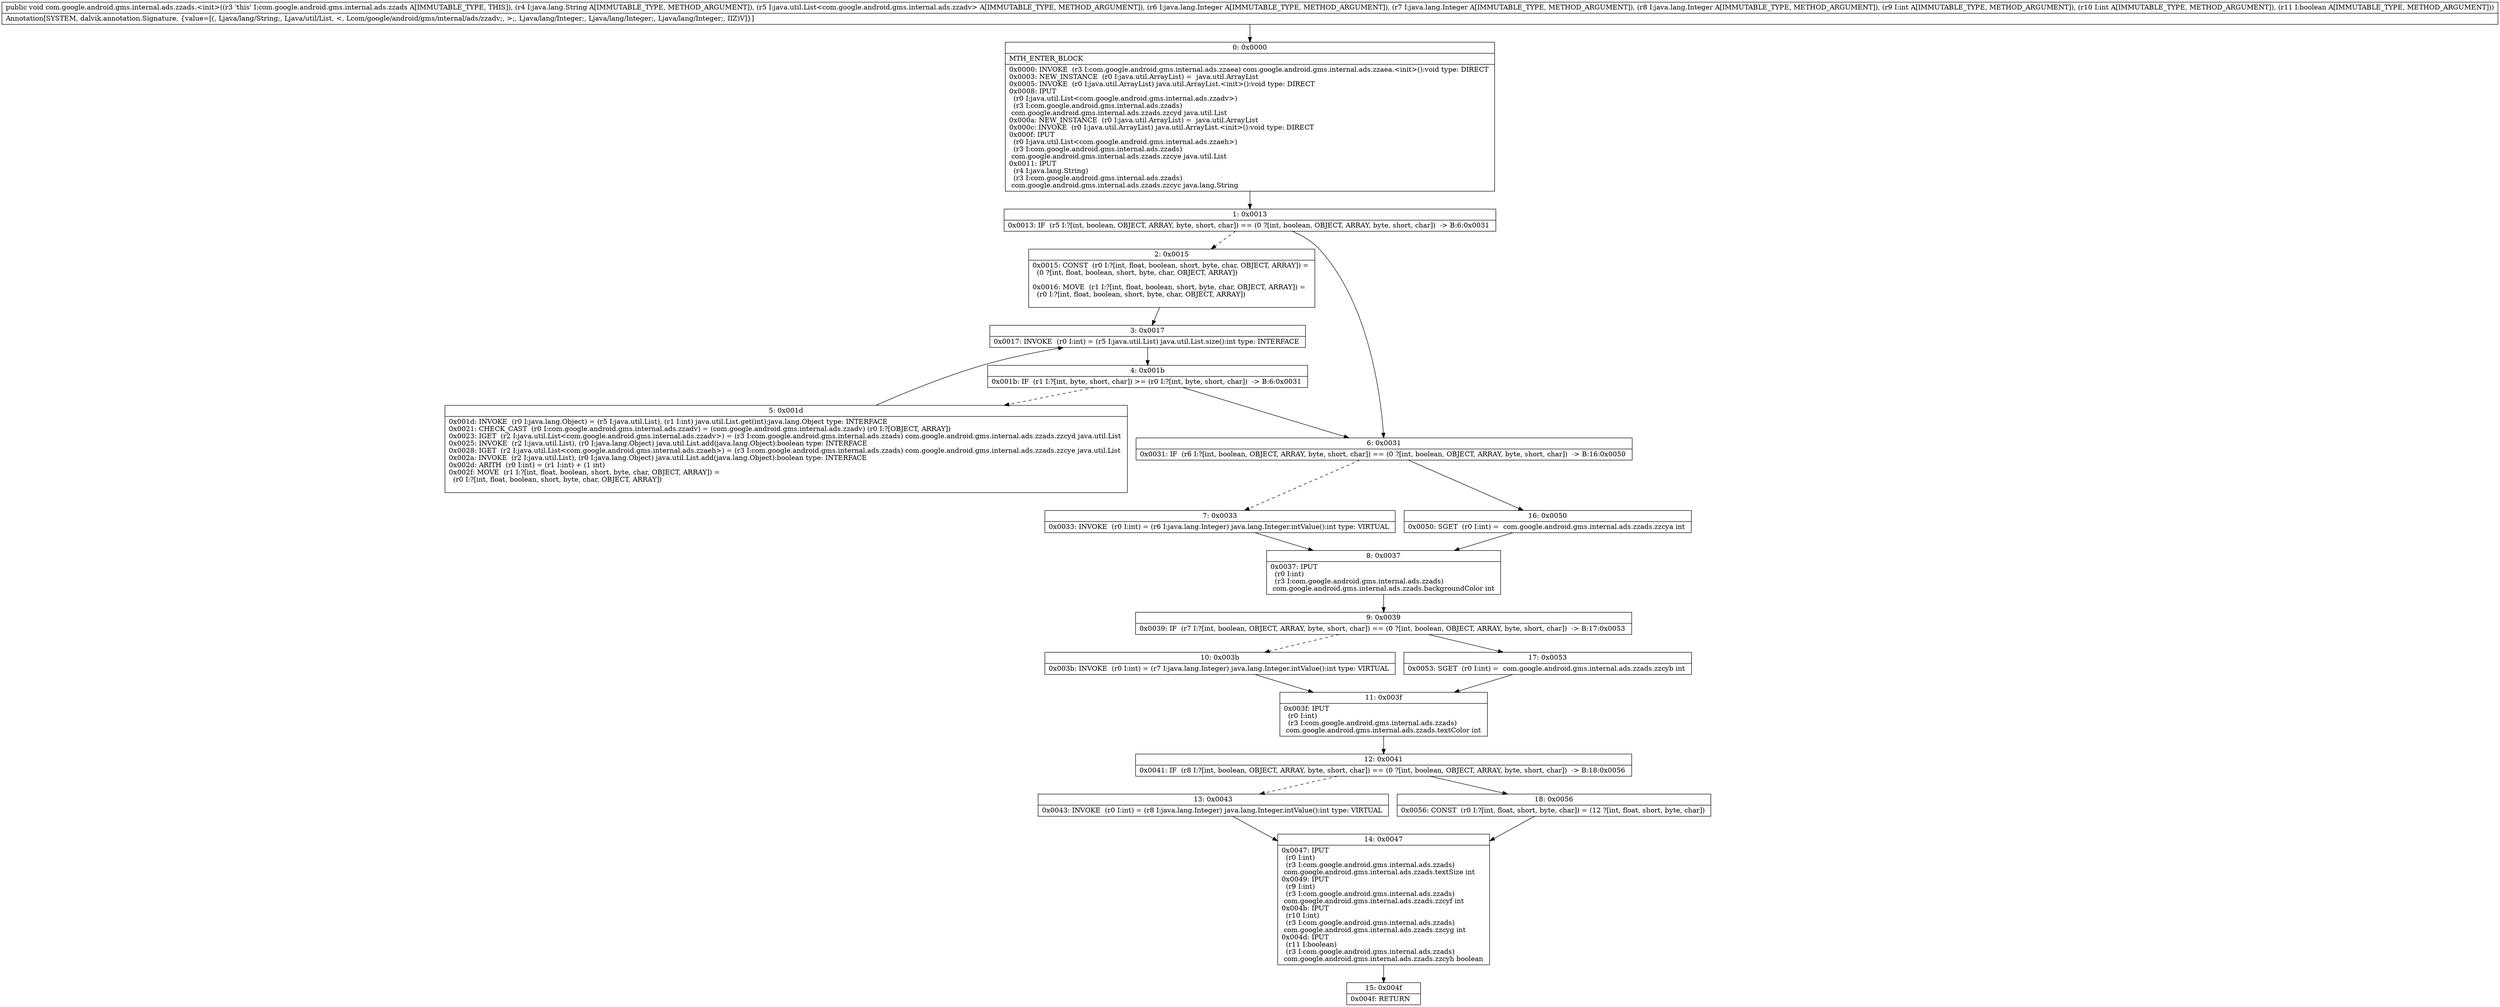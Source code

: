 digraph "CFG forcom.google.android.gms.internal.ads.zzads.\<init\>(Ljava\/lang\/String;Ljava\/util\/List;Ljava\/lang\/Integer;Ljava\/lang\/Integer;Ljava\/lang\/Integer;IIZ)V" {
Node_0 [shape=record,label="{0\:\ 0x0000|MTH_ENTER_BLOCK\l|0x0000: INVOKE  (r3 I:com.google.android.gms.internal.ads.zzaea) com.google.android.gms.internal.ads.zzaea.\<init\>():void type: DIRECT \l0x0003: NEW_INSTANCE  (r0 I:java.util.ArrayList) =  java.util.ArrayList \l0x0005: INVOKE  (r0 I:java.util.ArrayList) java.util.ArrayList.\<init\>():void type: DIRECT \l0x0008: IPUT  \l  (r0 I:java.util.List\<com.google.android.gms.internal.ads.zzadv\>)\l  (r3 I:com.google.android.gms.internal.ads.zzads)\l com.google.android.gms.internal.ads.zzads.zzcyd java.util.List \l0x000a: NEW_INSTANCE  (r0 I:java.util.ArrayList) =  java.util.ArrayList \l0x000c: INVOKE  (r0 I:java.util.ArrayList) java.util.ArrayList.\<init\>():void type: DIRECT \l0x000f: IPUT  \l  (r0 I:java.util.List\<com.google.android.gms.internal.ads.zzaeh\>)\l  (r3 I:com.google.android.gms.internal.ads.zzads)\l com.google.android.gms.internal.ads.zzads.zzcye java.util.List \l0x0011: IPUT  \l  (r4 I:java.lang.String)\l  (r3 I:com.google.android.gms.internal.ads.zzads)\l com.google.android.gms.internal.ads.zzads.zzcyc java.lang.String \l}"];
Node_1 [shape=record,label="{1\:\ 0x0013|0x0013: IF  (r5 I:?[int, boolean, OBJECT, ARRAY, byte, short, char]) == (0 ?[int, boolean, OBJECT, ARRAY, byte, short, char])  \-\> B:6:0x0031 \l}"];
Node_2 [shape=record,label="{2\:\ 0x0015|0x0015: CONST  (r0 I:?[int, float, boolean, short, byte, char, OBJECT, ARRAY]) = \l  (0 ?[int, float, boolean, short, byte, char, OBJECT, ARRAY])\l \l0x0016: MOVE  (r1 I:?[int, float, boolean, short, byte, char, OBJECT, ARRAY]) = \l  (r0 I:?[int, float, boolean, short, byte, char, OBJECT, ARRAY])\l \l}"];
Node_3 [shape=record,label="{3\:\ 0x0017|0x0017: INVOKE  (r0 I:int) = (r5 I:java.util.List) java.util.List.size():int type: INTERFACE \l}"];
Node_4 [shape=record,label="{4\:\ 0x001b|0x001b: IF  (r1 I:?[int, byte, short, char]) \>= (r0 I:?[int, byte, short, char])  \-\> B:6:0x0031 \l}"];
Node_5 [shape=record,label="{5\:\ 0x001d|0x001d: INVOKE  (r0 I:java.lang.Object) = (r5 I:java.util.List), (r1 I:int) java.util.List.get(int):java.lang.Object type: INTERFACE \l0x0021: CHECK_CAST  (r0 I:com.google.android.gms.internal.ads.zzadv) = (com.google.android.gms.internal.ads.zzadv) (r0 I:?[OBJECT, ARRAY]) \l0x0023: IGET  (r2 I:java.util.List\<com.google.android.gms.internal.ads.zzadv\>) = (r3 I:com.google.android.gms.internal.ads.zzads) com.google.android.gms.internal.ads.zzads.zzcyd java.util.List \l0x0025: INVOKE  (r2 I:java.util.List), (r0 I:java.lang.Object) java.util.List.add(java.lang.Object):boolean type: INTERFACE \l0x0028: IGET  (r2 I:java.util.List\<com.google.android.gms.internal.ads.zzaeh\>) = (r3 I:com.google.android.gms.internal.ads.zzads) com.google.android.gms.internal.ads.zzads.zzcye java.util.List \l0x002a: INVOKE  (r2 I:java.util.List), (r0 I:java.lang.Object) java.util.List.add(java.lang.Object):boolean type: INTERFACE \l0x002d: ARITH  (r0 I:int) = (r1 I:int) + (1 int) \l0x002f: MOVE  (r1 I:?[int, float, boolean, short, byte, char, OBJECT, ARRAY]) = \l  (r0 I:?[int, float, boolean, short, byte, char, OBJECT, ARRAY])\l \l}"];
Node_6 [shape=record,label="{6\:\ 0x0031|0x0031: IF  (r6 I:?[int, boolean, OBJECT, ARRAY, byte, short, char]) == (0 ?[int, boolean, OBJECT, ARRAY, byte, short, char])  \-\> B:16:0x0050 \l}"];
Node_7 [shape=record,label="{7\:\ 0x0033|0x0033: INVOKE  (r0 I:int) = (r6 I:java.lang.Integer) java.lang.Integer.intValue():int type: VIRTUAL \l}"];
Node_8 [shape=record,label="{8\:\ 0x0037|0x0037: IPUT  \l  (r0 I:int)\l  (r3 I:com.google.android.gms.internal.ads.zzads)\l com.google.android.gms.internal.ads.zzads.backgroundColor int \l}"];
Node_9 [shape=record,label="{9\:\ 0x0039|0x0039: IF  (r7 I:?[int, boolean, OBJECT, ARRAY, byte, short, char]) == (0 ?[int, boolean, OBJECT, ARRAY, byte, short, char])  \-\> B:17:0x0053 \l}"];
Node_10 [shape=record,label="{10\:\ 0x003b|0x003b: INVOKE  (r0 I:int) = (r7 I:java.lang.Integer) java.lang.Integer.intValue():int type: VIRTUAL \l}"];
Node_11 [shape=record,label="{11\:\ 0x003f|0x003f: IPUT  \l  (r0 I:int)\l  (r3 I:com.google.android.gms.internal.ads.zzads)\l com.google.android.gms.internal.ads.zzads.textColor int \l}"];
Node_12 [shape=record,label="{12\:\ 0x0041|0x0041: IF  (r8 I:?[int, boolean, OBJECT, ARRAY, byte, short, char]) == (0 ?[int, boolean, OBJECT, ARRAY, byte, short, char])  \-\> B:18:0x0056 \l}"];
Node_13 [shape=record,label="{13\:\ 0x0043|0x0043: INVOKE  (r0 I:int) = (r8 I:java.lang.Integer) java.lang.Integer.intValue():int type: VIRTUAL \l}"];
Node_14 [shape=record,label="{14\:\ 0x0047|0x0047: IPUT  \l  (r0 I:int)\l  (r3 I:com.google.android.gms.internal.ads.zzads)\l com.google.android.gms.internal.ads.zzads.textSize int \l0x0049: IPUT  \l  (r9 I:int)\l  (r3 I:com.google.android.gms.internal.ads.zzads)\l com.google.android.gms.internal.ads.zzads.zzcyf int \l0x004b: IPUT  \l  (r10 I:int)\l  (r3 I:com.google.android.gms.internal.ads.zzads)\l com.google.android.gms.internal.ads.zzads.zzcyg int \l0x004d: IPUT  \l  (r11 I:boolean)\l  (r3 I:com.google.android.gms.internal.ads.zzads)\l com.google.android.gms.internal.ads.zzads.zzcyh boolean \l}"];
Node_15 [shape=record,label="{15\:\ 0x004f|0x004f: RETURN   \l}"];
Node_16 [shape=record,label="{16\:\ 0x0050|0x0050: SGET  (r0 I:int) =  com.google.android.gms.internal.ads.zzads.zzcya int \l}"];
Node_17 [shape=record,label="{17\:\ 0x0053|0x0053: SGET  (r0 I:int) =  com.google.android.gms.internal.ads.zzads.zzcyb int \l}"];
Node_18 [shape=record,label="{18\:\ 0x0056|0x0056: CONST  (r0 I:?[int, float, short, byte, char]) = (12 ?[int, float, short, byte, char]) \l}"];
MethodNode[shape=record,label="{public void com.google.android.gms.internal.ads.zzads.\<init\>((r3 'this' I:com.google.android.gms.internal.ads.zzads A[IMMUTABLE_TYPE, THIS]), (r4 I:java.lang.String A[IMMUTABLE_TYPE, METHOD_ARGUMENT]), (r5 I:java.util.List\<com.google.android.gms.internal.ads.zzadv\> A[IMMUTABLE_TYPE, METHOD_ARGUMENT]), (r6 I:java.lang.Integer A[IMMUTABLE_TYPE, METHOD_ARGUMENT]), (r7 I:java.lang.Integer A[IMMUTABLE_TYPE, METHOD_ARGUMENT]), (r8 I:java.lang.Integer A[IMMUTABLE_TYPE, METHOD_ARGUMENT]), (r9 I:int A[IMMUTABLE_TYPE, METHOD_ARGUMENT]), (r10 I:int A[IMMUTABLE_TYPE, METHOD_ARGUMENT]), (r11 I:boolean A[IMMUTABLE_TYPE, METHOD_ARGUMENT]))  | Annotation[SYSTEM, dalvik.annotation.Signature, \{value=[(, Ljava\/lang\/String;, Ljava\/util\/List, \<, Lcom\/google\/android\/gms\/internal\/ads\/zzadv;, \>;, Ljava\/lang\/Integer;, Ljava\/lang\/Integer;, Ljava\/lang\/Integer;, IIZ)V]\}]\l}"];
MethodNode -> Node_0;
Node_0 -> Node_1;
Node_1 -> Node_2[style=dashed];
Node_1 -> Node_6;
Node_2 -> Node_3;
Node_3 -> Node_4;
Node_4 -> Node_5[style=dashed];
Node_4 -> Node_6;
Node_5 -> Node_3;
Node_6 -> Node_7[style=dashed];
Node_6 -> Node_16;
Node_7 -> Node_8;
Node_8 -> Node_9;
Node_9 -> Node_10[style=dashed];
Node_9 -> Node_17;
Node_10 -> Node_11;
Node_11 -> Node_12;
Node_12 -> Node_13[style=dashed];
Node_12 -> Node_18;
Node_13 -> Node_14;
Node_14 -> Node_15;
Node_16 -> Node_8;
Node_17 -> Node_11;
Node_18 -> Node_14;
}

